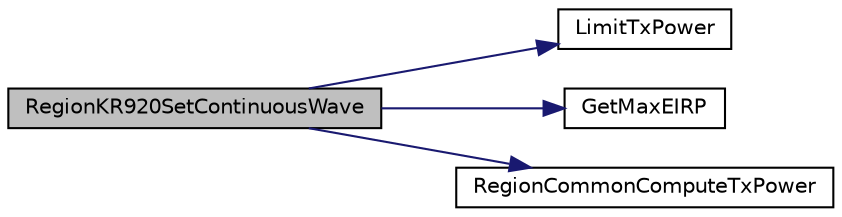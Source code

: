digraph "RegionKR920SetContinuousWave"
{
  edge [fontname="Helvetica",fontsize="10",labelfontname="Helvetica",labelfontsize="10"];
  node [fontname="Helvetica",fontsize="10",shape=record];
  rankdir="LR";
  Node96 [label="RegionKR920SetContinuousWave",height=0.2,width=0.4,color="black", fillcolor="grey75", style="filled", fontcolor="black"];
  Node96 -> Node97 [color="midnightblue",fontsize="10",style="solid",fontname="Helvetica"];
  Node97 [label="LimitTxPower",height=0.2,width=0.4,color="black", fillcolor="white", style="filled",URL="$_region_k_r920_8c.html#af2821991c6e6dad3e196b01f6cf1d542"];
  Node96 -> Node98 [color="midnightblue",fontsize="10",style="solid",fontname="Helvetica"];
  Node98 [label="GetMaxEIRP",height=0.2,width=0.4,color="black", fillcolor="white", style="filled",URL="$_region_k_r920_8c.html#a57ad10a17dfe52c07d7aea086766da89"];
  Node96 -> Node99 [color="midnightblue",fontsize="10",style="solid",fontname="Helvetica"];
  Node99 [label="RegionCommonComputeTxPower",height=0.2,width=0.4,color="black", fillcolor="white", style="filled",URL="$group___r_e_g_i_o_n_c_o_m_m_o_n.html#gaa92800c8e9ce21366d383d14878cc391",tooltip="Computes the txPower, based on the max EIRP and the antenna gain. "];
}
